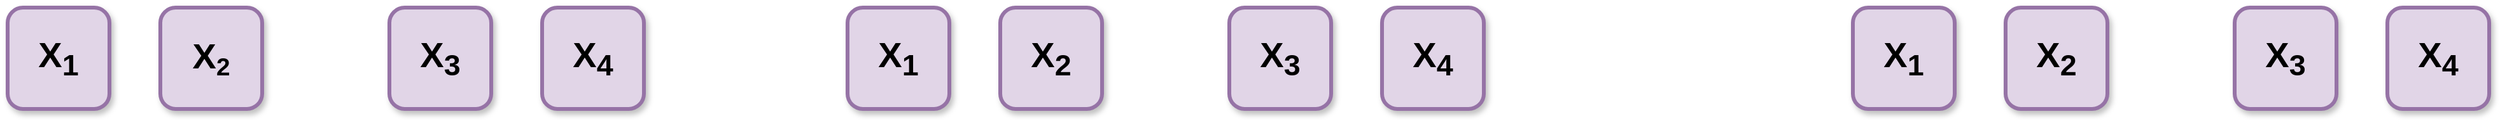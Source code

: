<mxfile version="24.6.2" type="github">
  <diagram name="第 1 页" id="r3UGkL9LIauUfXsUyBIE">
    <mxGraphModel dx="2579" dy="1145" grid="1" gridSize="10" guides="1" tooltips="1" connect="1" arrows="1" fold="1" page="1" pageScale="1" pageWidth="560" pageHeight="1000" math="0" shadow="0">
      <root>
        <mxCell id="0" />
        <mxCell id="1" parent="0" />
        <mxCell id="rH_akTSNDyo1jkgqadfu-1" value="&lt;font style=&quot;font-size: 28px;&quot;&gt;&lt;b&gt;X&lt;sub&gt;1&lt;/sub&gt;&lt;/b&gt;&lt;/font&gt;" style="rounded=1;whiteSpace=wrap;html=1;fillColor=#e1d5e7;strokeColor=#9673a6;shadow=1;strokeWidth=3;" vertex="1" parent="1">
          <mxGeometry x="-540" y="660" width="80" height="80" as="geometry" />
        </mxCell>
        <mxCell id="rH_akTSNDyo1jkgqadfu-2" value="&lt;font style=&quot;&quot;&gt;&lt;b style=&quot;&quot;&gt;&lt;span style=&quot;font-size: 28px;&quot;&gt;X&lt;/span&gt;&lt;span style=&quot;font-size: 23.333px;&quot;&gt;&lt;sub&gt;2&lt;/sub&gt;&lt;/span&gt;&lt;/b&gt;&lt;/font&gt;" style="rounded=1;whiteSpace=wrap;html=1;fillColor=#e1d5e7;strokeColor=#9673a6;shadow=1;strokeWidth=3;" vertex="1" parent="1">
          <mxGeometry x="-420" y="660" width="80" height="80" as="geometry" />
        </mxCell>
        <mxCell id="rH_akTSNDyo1jkgqadfu-4" value="&lt;font style=&quot;font-size: 28px;&quot;&gt;&lt;b&gt;X&lt;sub&gt;3&lt;/sub&gt;&lt;/b&gt;&lt;/font&gt;" style="rounded=1;whiteSpace=wrap;html=1;fillColor=#e1d5e7;strokeColor=#9673a6;shadow=1;strokeWidth=3;" vertex="1" parent="1">
          <mxGeometry x="-240" y="660" width="80" height="80" as="geometry" />
        </mxCell>
        <mxCell id="rH_akTSNDyo1jkgqadfu-5" value="&lt;font style=&quot;font-size: 28px;&quot;&gt;&lt;b&gt;X&lt;sub&gt;4&lt;/sub&gt;&lt;/b&gt;&lt;/font&gt;" style="rounded=1;whiteSpace=wrap;html=1;fillColor=#e1d5e7;strokeColor=#9673a6;shadow=1;strokeWidth=3;" vertex="1" parent="1">
          <mxGeometry x="-120" y="660" width="80" height="80" as="geometry" />
        </mxCell>
        <mxCell id="rH_akTSNDyo1jkgqadfu-6" value="&lt;font style=&quot;font-size: 28px;&quot;&gt;&lt;b&gt;X&lt;sub&gt;1&lt;/sub&gt;&lt;/b&gt;&lt;/font&gt;" style="rounded=1;whiteSpace=wrap;html=1;fillColor=#e1d5e7;strokeColor=#9673a6;shadow=1;strokeWidth=3;" vertex="1" parent="1">
          <mxGeometry x="120" y="660" width="80" height="80" as="geometry" />
        </mxCell>
        <mxCell id="rH_akTSNDyo1jkgqadfu-7" value="&lt;font style=&quot;font-size: 28px;&quot;&gt;&lt;b&gt;X&lt;sub&gt;2&lt;/sub&gt;&lt;/b&gt;&lt;/font&gt;" style="rounded=1;whiteSpace=wrap;html=1;fillColor=#e1d5e7;strokeColor=#9673a6;shadow=1;strokeWidth=3;" vertex="1" parent="1">
          <mxGeometry x="240" y="660" width="80" height="80" as="geometry" />
        </mxCell>
        <mxCell id="rH_akTSNDyo1jkgqadfu-8" value="&lt;font style=&quot;font-size: 28px;&quot;&gt;&lt;b&gt;X&lt;sub&gt;3&lt;/sub&gt;&lt;/b&gt;&lt;/font&gt;" style="rounded=1;whiteSpace=wrap;html=1;fillColor=#e1d5e7;strokeColor=#9673a6;shadow=1;strokeWidth=3;" vertex="1" parent="1">
          <mxGeometry x="420" y="660" width="80" height="80" as="geometry" />
        </mxCell>
        <mxCell id="rH_akTSNDyo1jkgqadfu-9" value="&lt;font style=&quot;font-size: 28px;&quot;&gt;&lt;b&gt;X&lt;sub&gt;4&lt;/sub&gt;&lt;/b&gt;&lt;/font&gt;" style="rounded=1;whiteSpace=wrap;html=1;fillColor=#e1d5e7;strokeColor=#9673a6;shadow=1;strokeWidth=3;" vertex="1" parent="1">
          <mxGeometry x="540" y="660" width="80" height="80" as="geometry" />
        </mxCell>
        <mxCell id="rH_akTSNDyo1jkgqadfu-14" value="&lt;font style=&quot;font-size: 28px;&quot;&gt;&lt;b&gt;X&lt;sub&gt;1&lt;/sub&gt;&lt;/b&gt;&lt;/font&gt;" style="rounded=1;whiteSpace=wrap;html=1;fillColor=#e1d5e7;strokeColor=#9673a6;shadow=1;strokeWidth=3;" vertex="1" parent="1">
          <mxGeometry x="910" y="660" width="80" height="80" as="geometry" />
        </mxCell>
        <mxCell id="rH_akTSNDyo1jkgqadfu-15" value="&lt;font style=&quot;font-size: 28px;&quot;&gt;&lt;b&gt;X&lt;sub&gt;2&lt;/sub&gt;&lt;/b&gt;&lt;/font&gt;" style="rounded=1;whiteSpace=wrap;html=1;fillColor=#e1d5e7;strokeColor=#9673a6;shadow=1;strokeWidth=3;" vertex="1" parent="1">
          <mxGeometry x="1030" y="660" width="80" height="80" as="geometry" />
        </mxCell>
        <mxCell id="rH_akTSNDyo1jkgqadfu-16" value="&lt;font style=&quot;font-size: 28px;&quot;&gt;&lt;b&gt;X&lt;sub&gt;3&lt;/sub&gt;&lt;/b&gt;&lt;/font&gt;" style="rounded=1;whiteSpace=wrap;html=1;fillColor=#e1d5e7;strokeColor=#9673a6;shadow=1;strokeWidth=3;" vertex="1" parent="1">
          <mxGeometry x="1210" y="660" width="80" height="80" as="geometry" />
        </mxCell>
        <mxCell id="rH_akTSNDyo1jkgqadfu-17" value="&lt;font style=&quot;font-size: 28px;&quot;&gt;&lt;b&gt;X&lt;sub&gt;4&lt;/sub&gt;&lt;/b&gt;&lt;/font&gt;" style="rounded=1;whiteSpace=wrap;html=1;fillColor=#e1d5e7;strokeColor=#9673a6;shadow=1;strokeWidth=3;" vertex="1" parent="1">
          <mxGeometry x="1330" y="660" width="80" height="80" as="geometry" />
        </mxCell>
      </root>
    </mxGraphModel>
  </diagram>
</mxfile>
